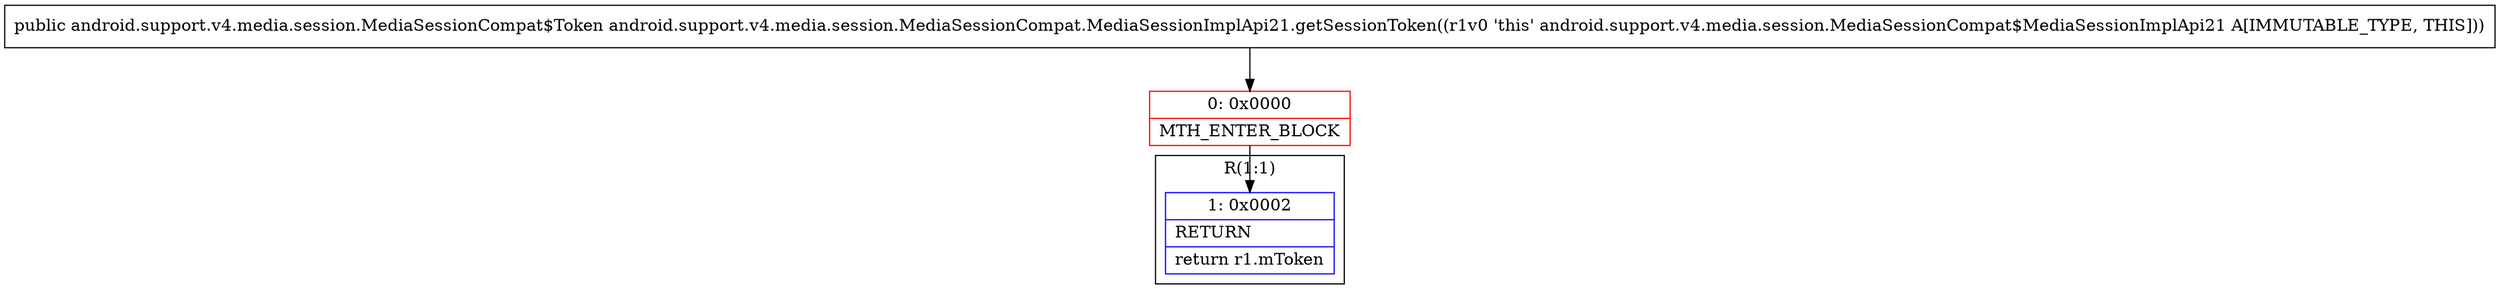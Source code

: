 digraph "CFG forandroid.support.v4.media.session.MediaSessionCompat.MediaSessionImplApi21.getSessionToken()Landroid\/support\/v4\/media\/session\/MediaSessionCompat$Token;" {
subgraph cluster_Region_1176393093 {
label = "R(1:1)";
node [shape=record,color=blue];
Node_1 [shape=record,label="{1\:\ 0x0002|RETURN\l|return r1.mToken\l}"];
}
Node_0 [shape=record,color=red,label="{0\:\ 0x0000|MTH_ENTER_BLOCK\l}"];
MethodNode[shape=record,label="{public android.support.v4.media.session.MediaSessionCompat$Token android.support.v4.media.session.MediaSessionCompat.MediaSessionImplApi21.getSessionToken((r1v0 'this' android.support.v4.media.session.MediaSessionCompat$MediaSessionImplApi21 A[IMMUTABLE_TYPE, THIS])) }"];
MethodNode -> Node_0;
Node_0 -> Node_1;
}

